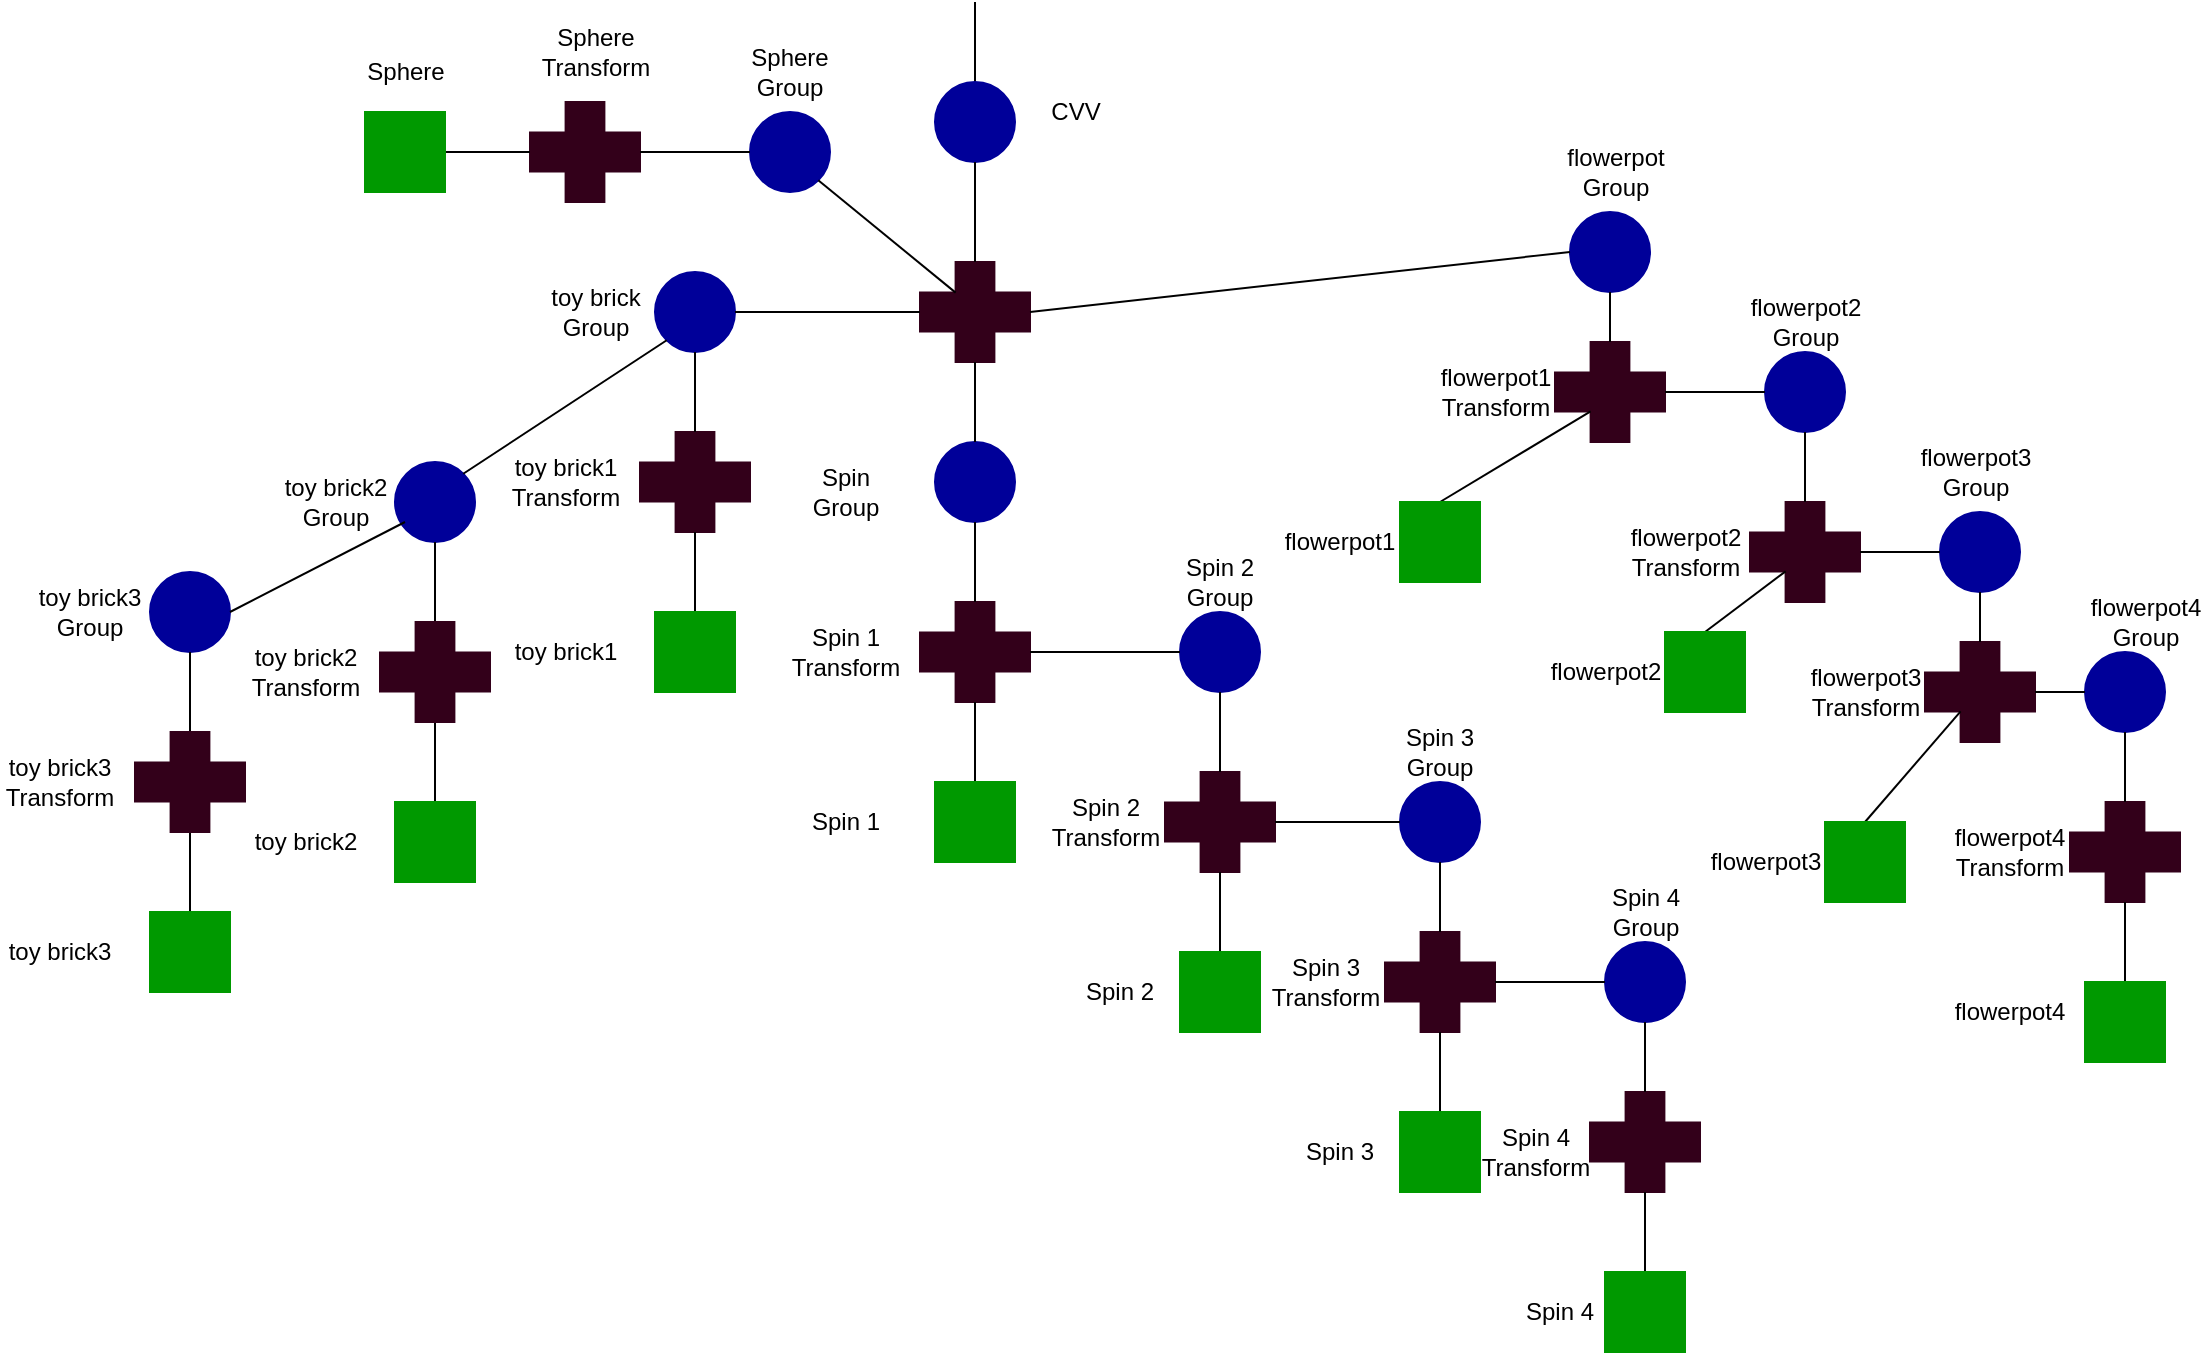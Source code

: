 <mxfile version="15.9.4" type="device"><diagram id="NIIcz9AvS7Ex9qdGh0V2" name="Page-1"><mxGraphModel dx="2272" dy="762" grid="1" gridSize="10" guides="1" tooltips="1" connect="1" arrows="1" fold="1" page="1" pageScale="1" pageWidth="850" pageHeight="1100" math="0" shadow="0"><root><mxCell id="0"/><mxCell id="1" parent="0"/><mxCell id="m5wutbwLnv2zP_ZDsIIH-2" value="" style="endArrow=none;html=1;rounded=0;exitX=0.5;exitY=0;exitDx=0;exitDy=0;" edge="1" parent="1" source="m5wutbwLnv2zP_ZDsIIH-3"><mxGeometry width="50" height="50" relative="1" as="geometry"><mxPoint x="225.5" y="110" as="sourcePoint"/><mxPoint x="227.5" y="70" as="targetPoint"/></mxGeometry></mxCell><mxCell id="m5wutbwLnv2zP_ZDsIIH-3" value="" style="ellipse;whiteSpace=wrap;html=1;aspect=fixed;fillColor=#000099;strokeColor=#000099;" vertex="1" parent="1"><mxGeometry x="207.5" y="110" width="40" height="40" as="geometry"/></mxCell><mxCell id="m5wutbwLnv2zP_ZDsIIH-5" value="CVV" style="text;html=1;strokeColor=none;fillColor=none;align=center;verticalAlign=middle;whiteSpace=wrap;rounded=0;" vertex="1" parent="1"><mxGeometry x="247.5" y="110" width="60" height="30" as="geometry"/></mxCell><mxCell id="m5wutbwLnv2zP_ZDsIIH-6" value="" style="shape=cross;whiteSpace=wrap;html=1;strokeColor=#33001A;fillColor=#33001A;size=0.388;" vertex="1" parent="1"><mxGeometry x="200" y="200" width="55" height="50" as="geometry"/></mxCell><mxCell id="m5wutbwLnv2zP_ZDsIIH-7" value="" style="endArrow=none;html=1;rounded=0;entryX=0.5;entryY=1;entryDx=0;entryDy=0;exitX=0.5;exitY=0;exitDx=0;exitDy=0;exitPerimeter=0;" edge="1" parent="1" source="m5wutbwLnv2zP_ZDsIIH-6" target="m5wutbwLnv2zP_ZDsIIH-3"><mxGeometry width="50" height="50" relative="1" as="geometry"><mxPoint x="202.5" y="200" as="sourcePoint"/><mxPoint x="252.5" y="150" as="targetPoint"/></mxGeometry></mxCell><mxCell id="m5wutbwLnv2zP_ZDsIIH-9" value="" style="ellipse;whiteSpace=wrap;html=1;aspect=fixed;fillColor=#000099;strokeColor=#000099;" vertex="1" parent="1"><mxGeometry x="207.5" y="290" width="40" height="40" as="geometry"/></mxCell><mxCell id="m5wutbwLnv2zP_ZDsIIH-10" value="" style="endArrow=none;html=1;rounded=0;entryX=0.5;entryY=1;entryDx=0;entryDy=0;entryPerimeter=0;exitX=0.5;exitY=0;exitDx=0;exitDy=0;" edge="1" parent="1" source="m5wutbwLnv2zP_ZDsIIH-9" target="m5wutbwLnv2zP_ZDsIIH-6"><mxGeometry width="50" height="50" relative="1" as="geometry"><mxPoint x="302.5" y="350" as="sourcePoint"/><mxPoint x="352.5" y="300" as="targetPoint"/></mxGeometry></mxCell><mxCell id="m5wutbwLnv2zP_ZDsIIH-13" value="" style="shape=cross;whiteSpace=wrap;html=1;strokeColor=#33001A;fillColor=#33001A;size=0.388;" vertex="1" parent="1"><mxGeometry x="200" y="370" width="55" height="50" as="geometry"/></mxCell><mxCell id="m5wutbwLnv2zP_ZDsIIH-15" value="" style="endArrow=none;html=1;rounded=0;entryX=0.5;entryY=1;entryDx=0;entryDy=0;entryPerimeter=0;exitX=0.5;exitY=0;exitDx=0;exitDy=0;" edge="1" parent="1" source="m5wutbwLnv2zP_ZDsIIH-17" target="m5wutbwLnv2zP_ZDsIIH-13"><mxGeometry width="50" height="50" relative="1" as="geometry"><mxPoint x="227.5" y="460" as="sourcePoint"/><mxPoint x="355" y="470" as="targetPoint"/></mxGeometry></mxCell><mxCell id="m5wutbwLnv2zP_ZDsIIH-16" value="" style="endArrow=none;html=1;rounded=0;entryX=0.5;entryY=1;entryDx=0;entryDy=0;exitX=0.5;exitY=0;exitDx=0;exitDy=0;exitPerimeter=0;" edge="1" parent="1" source="m5wutbwLnv2zP_ZDsIIH-13" target="m5wutbwLnv2zP_ZDsIIH-9"><mxGeometry width="50" height="50" relative="1" as="geometry"><mxPoint x="237.5" y="300" as="sourcePoint"/><mxPoint x="237.5" y="260" as="targetPoint"/></mxGeometry></mxCell><mxCell id="m5wutbwLnv2zP_ZDsIIH-17" value="" style="whiteSpace=wrap;html=1;aspect=fixed;strokeColor=#009900;fillColor=#009900;" vertex="1" parent="1"><mxGeometry x="207.5" y="460" width="40" height="40" as="geometry"/></mxCell><mxCell id="m5wutbwLnv2zP_ZDsIIH-18" value="Spin 1" style="text;html=1;strokeColor=none;fillColor=none;align=center;verticalAlign=middle;whiteSpace=wrap;rounded=0;" vertex="1" parent="1"><mxGeometry x="132.5" y="465" width="60" height="30" as="geometry"/></mxCell><mxCell id="m5wutbwLnv2zP_ZDsIIH-19" value="Spin 1 Transform" style="text;html=1;strokeColor=none;fillColor=none;align=center;verticalAlign=middle;whiteSpace=wrap;rounded=0;" vertex="1" parent="1"><mxGeometry x="132.5" y="380" width="60" height="30" as="geometry"/></mxCell><mxCell id="m5wutbwLnv2zP_ZDsIIH-20" value="Spin Group" style="text;html=1;strokeColor=none;fillColor=none;align=center;verticalAlign=middle;whiteSpace=wrap;rounded=0;" vertex="1" parent="1"><mxGeometry x="132.5" y="300" width="60" height="30" as="geometry"/></mxCell><mxCell id="m5wutbwLnv2zP_ZDsIIH-28" value="" style="ellipse;whiteSpace=wrap;html=1;aspect=fixed;fillColor=#000099;strokeColor=#000099;" vertex="1" parent="1"><mxGeometry x="330" y="375" width="40" height="40" as="geometry"/></mxCell><mxCell id="m5wutbwLnv2zP_ZDsIIH-29" value="" style="shape=cross;whiteSpace=wrap;html=1;strokeColor=#33001A;fillColor=#33001A;size=0.388;" vertex="1" parent="1"><mxGeometry x="322.5" y="455" width="55" height="50" as="geometry"/></mxCell><mxCell id="m5wutbwLnv2zP_ZDsIIH-30" value="" style="endArrow=none;html=1;rounded=0;entryX=0.5;entryY=1;entryDx=0;entryDy=0;entryPerimeter=0;exitX=0.5;exitY=0;exitDx=0;exitDy=0;" edge="1" parent="1" source="m5wutbwLnv2zP_ZDsIIH-32" target="m5wutbwLnv2zP_ZDsIIH-29"><mxGeometry width="50" height="50" relative="1" as="geometry"><mxPoint x="350" y="545" as="sourcePoint"/><mxPoint x="477.5" y="555" as="targetPoint"/></mxGeometry></mxCell><mxCell id="m5wutbwLnv2zP_ZDsIIH-31" value="" style="endArrow=none;html=1;rounded=0;entryX=0.5;entryY=1;entryDx=0;entryDy=0;exitX=0.5;exitY=0;exitDx=0;exitDy=0;exitPerimeter=0;" edge="1" parent="1" source="m5wutbwLnv2zP_ZDsIIH-29" target="m5wutbwLnv2zP_ZDsIIH-28"><mxGeometry width="50" height="50" relative="1" as="geometry"><mxPoint x="360" y="385" as="sourcePoint"/><mxPoint x="360" y="345" as="targetPoint"/></mxGeometry></mxCell><mxCell id="m5wutbwLnv2zP_ZDsIIH-32" value="" style="whiteSpace=wrap;html=1;aspect=fixed;strokeColor=#009900;fillColor=#009900;" vertex="1" parent="1"><mxGeometry x="330" y="545" width="40" height="40" as="geometry"/></mxCell><mxCell id="m5wutbwLnv2zP_ZDsIIH-33" value="Spin 2" style="text;html=1;strokeColor=none;fillColor=none;align=center;verticalAlign=middle;whiteSpace=wrap;rounded=0;" vertex="1" parent="1"><mxGeometry x="270" y="550" width="60" height="30" as="geometry"/></mxCell><mxCell id="m5wutbwLnv2zP_ZDsIIH-34" value="Spin 2 Transform" style="text;html=1;strokeColor=none;fillColor=none;align=center;verticalAlign=middle;whiteSpace=wrap;rounded=0;" vertex="1" parent="1"><mxGeometry x="262.5" y="465" width="60" height="30" as="geometry"/></mxCell><mxCell id="m5wutbwLnv2zP_ZDsIIH-35" value="Spin 2 Group" style="text;html=1;strokeColor=none;fillColor=none;align=center;verticalAlign=middle;whiteSpace=wrap;rounded=0;" vertex="1" parent="1"><mxGeometry x="320" y="345" width="60" height="30" as="geometry"/></mxCell><mxCell id="m5wutbwLnv2zP_ZDsIIH-37" value="" style="endArrow=none;html=1;rounded=0;exitX=1;exitY=0.5;exitDx=0;exitDy=0;exitPerimeter=0;entryX=0;entryY=0.5;entryDx=0;entryDy=0;" edge="1" parent="1" source="m5wutbwLnv2zP_ZDsIIH-13" target="m5wutbwLnv2zP_ZDsIIH-28"><mxGeometry width="50" height="50" relative="1" as="geometry"><mxPoint x="282.5" y="400" as="sourcePoint"/><mxPoint x="332.5" y="350" as="targetPoint"/></mxGeometry></mxCell><mxCell id="m5wutbwLnv2zP_ZDsIIH-38" value="" style="ellipse;whiteSpace=wrap;html=1;aspect=fixed;fillColor=#000099;strokeColor=#000099;" vertex="1" parent="1"><mxGeometry x="440" y="460" width="40" height="40" as="geometry"/></mxCell><mxCell id="m5wutbwLnv2zP_ZDsIIH-39" value="" style="shape=cross;whiteSpace=wrap;html=1;strokeColor=#33001A;fillColor=#33001A;size=0.388;" vertex="1" parent="1"><mxGeometry x="432.5" y="535" width="55" height="50" as="geometry"/></mxCell><mxCell id="m5wutbwLnv2zP_ZDsIIH-40" value="" style="endArrow=none;html=1;rounded=0;entryX=0.5;entryY=1;entryDx=0;entryDy=0;entryPerimeter=0;exitX=0.5;exitY=0;exitDx=0;exitDy=0;" edge="1" parent="1" source="m5wutbwLnv2zP_ZDsIIH-42" target="m5wutbwLnv2zP_ZDsIIH-39"><mxGeometry width="50" height="50" relative="1" as="geometry"><mxPoint x="460" y="625" as="sourcePoint"/><mxPoint x="587.5" y="635" as="targetPoint"/></mxGeometry></mxCell><mxCell id="m5wutbwLnv2zP_ZDsIIH-41" value="" style="endArrow=none;html=1;rounded=0;entryX=0.5;entryY=1;entryDx=0;entryDy=0;exitX=0.5;exitY=0;exitDx=0;exitDy=0;exitPerimeter=0;" edge="1" parent="1" source="m5wutbwLnv2zP_ZDsIIH-39" target="m5wutbwLnv2zP_ZDsIIH-38"><mxGeometry width="50" height="50" relative="1" as="geometry"><mxPoint x="470" y="465" as="sourcePoint"/><mxPoint x="470" y="425" as="targetPoint"/></mxGeometry></mxCell><mxCell id="m5wutbwLnv2zP_ZDsIIH-42" value="" style="whiteSpace=wrap;html=1;aspect=fixed;strokeColor=#009900;fillColor=#009900;" vertex="1" parent="1"><mxGeometry x="440" y="625" width="40" height="40" as="geometry"/></mxCell><mxCell id="m5wutbwLnv2zP_ZDsIIH-43" value="Spin 3" style="text;html=1;strokeColor=none;fillColor=none;align=center;verticalAlign=middle;whiteSpace=wrap;rounded=0;" vertex="1" parent="1"><mxGeometry x="380" y="630" width="60" height="30" as="geometry"/></mxCell><mxCell id="m5wutbwLnv2zP_ZDsIIH-44" value="Spin 3 Transform" style="text;html=1;strokeColor=none;fillColor=none;align=center;verticalAlign=middle;whiteSpace=wrap;rounded=0;" vertex="1" parent="1"><mxGeometry x="372.5" y="545" width="60" height="30" as="geometry"/></mxCell><mxCell id="m5wutbwLnv2zP_ZDsIIH-45" value="Spin 3 Group" style="text;html=1;strokeColor=none;fillColor=none;align=center;verticalAlign=middle;whiteSpace=wrap;rounded=0;" vertex="1" parent="1"><mxGeometry x="430" y="430" width="60" height="30" as="geometry"/></mxCell><mxCell id="m5wutbwLnv2zP_ZDsIIH-46" value="" style="endArrow=none;html=1;rounded=0;exitX=1;exitY=0.5;exitDx=0;exitDy=0;exitPerimeter=0;entryX=0;entryY=0.5;entryDx=0;entryDy=0;" edge="1" parent="1" source="m5wutbwLnv2zP_ZDsIIH-29" target="m5wutbwLnv2zP_ZDsIIH-38"><mxGeometry width="50" height="50" relative="1" as="geometry"><mxPoint x="377.5" y="475" as="sourcePoint"/><mxPoint x="432.5" y="495" as="targetPoint"/></mxGeometry></mxCell><mxCell id="m5wutbwLnv2zP_ZDsIIH-47" value="" style="ellipse;whiteSpace=wrap;html=1;aspect=fixed;fillColor=#000099;strokeColor=#000099;" vertex="1" parent="1"><mxGeometry x="542.5" y="540" width="40" height="40" as="geometry"/></mxCell><mxCell id="m5wutbwLnv2zP_ZDsIIH-48" value="" style="shape=cross;whiteSpace=wrap;html=1;strokeColor=#33001A;fillColor=#33001A;size=0.388;" vertex="1" parent="1"><mxGeometry x="535" y="615" width="55" height="50" as="geometry"/></mxCell><mxCell id="m5wutbwLnv2zP_ZDsIIH-49" value="" style="endArrow=none;html=1;rounded=0;entryX=0.5;entryY=1;entryDx=0;entryDy=0;entryPerimeter=0;exitX=0.5;exitY=0;exitDx=0;exitDy=0;" edge="1" parent="1" source="m5wutbwLnv2zP_ZDsIIH-51" target="m5wutbwLnv2zP_ZDsIIH-48"><mxGeometry width="50" height="50" relative="1" as="geometry"><mxPoint x="562.5" y="705" as="sourcePoint"/><mxPoint x="690" y="715" as="targetPoint"/></mxGeometry></mxCell><mxCell id="m5wutbwLnv2zP_ZDsIIH-50" value="" style="endArrow=none;html=1;rounded=0;entryX=0.5;entryY=1;entryDx=0;entryDy=0;exitX=0.5;exitY=0;exitDx=0;exitDy=0;exitPerimeter=0;" edge="1" parent="1" source="m5wutbwLnv2zP_ZDsIIH-48" target="m5wutbwLnv2zP_ZDsIIH-47"><mxGeometry width="50" height="50" relative="1" as="geometry"><mxPoint x="572.5" y="545" as="sourcePoint"/><mxPoint x="572.5" y="505" as="targetPoint"/></mxGeometry></mxCell><mxCell id="m5wutbwLnv2zP_ZDsIIH-51" value="" style="whiteSpace=wrap;html=1;aspect=fixed;strokeColor=#009900;fillColor=#009900;" vertex="1" parent="1"><mxGeometry x="542.5" y="705" width="40" height="40" as="geometry"/></mxCell><mxCell id="m5wutbwLnv2zP_ZDsIIH-52" value="Spin 4 Group" style="text;html=1;strokeColor=none;fillColor=none;align=center;verticalAlign=middle;whiteSpace=wrap;rounded=0;" vertex="1" parent="1"><mxGeometry x="532.5" y="510" width="60" height="30" as="geometry"/></mxCell><mxCell id="m5wutbwLnv2zP_ZDsIIH-53" value="" style="endArrow=none;html=1;rounded=0;exitX=1;exitY=0.5;exitDx=0;exitDy=0;exitPerimeter=0;entryX=0;entryY=0.5;entryDx=0;entryDy=0;" edge="1" parent="1" source="m5wutbwLnv2zP_ZDsIIH-39" target="m5wutbwLnv2zP_ZDsIIH-47"><mxGeometry width="50" height="50" relative="1" as="geometry"><mxPoint x="572.5" y="470" as="sourcePoint"/><mxPoint x="622.5" y="420" as="targetPoint"/></mxGeometry></mxCell><mxCell id="m5wutbwLnv2zP_ZDsIIH-54" value="Spin 4 Transform" style="text;html=1;strokeColor=none;fillColor=none;align=center;verticalAlign=middle;whiteSpace=wrap;rounded=0;" vertex="1" parent="1"><mxGeometry x="477.5" y="630" width="60" height="30" as="geometry"/></mxCell><mxCell id="m5wutbwLnv2zP_ZDsIIH-55" value="Spin 4" style="text;html=1;strokeColor=none;fillColor=none;align=center;verticalAlign=middle;whiteSpace=wrap;rounded=0;" vertex="1" parent="1"><mxGeometry x="490" y="710" width="60" height="30" as="geometry"/></mxCell><mxCell id="m5wutbwLnv2zP_ZDsIIH-62" value="" style="ellipse;whiteSpace=wrap;html=1;aspect=fixed;fillColor=#000099;strokeColor=#000099;" vertex="1" parent="1"><mxGeometry x="525" y="175" width="40" height="40" as="geometry"/></mxCell><mxCell id="m5wutbwLnv2zP_ZDsIIH-63" value="" style="endArrow=none;html=1;rounded=0;entryX=1;entryY=0.5;entryDx=0;entryDy=0;entryPerimeter=0;exitX=0;exitY=0.5;exitDx=0;exitDy=0;" edge="1" parent="1" source="m5wutbwLnv2zP_ZDsIIH-62" target="m5wutbwLnv2zP_ZDsIIH-6"><mxGeometry width="50" height="50" relative="1" as="geometry"><mxPoint x="755" y="360" as="sourcePoint"/><mxPoint x="707.5" y="235" as="targetPoint"/></mxGeometry></mxCell><mxCell id="m5wutbwLnv2zP_ZDsIIH-64" value="" style="shape=cross;whiteSpace=wrap;html=1;strokeColor=#33001A;fillColor=#33001A;size=0.388;" vertex="1" parent="1"><mxGeometry x="517.5" y="240" width="55" height="50" as="geometry"/></mxCell><mxCell id="m5wutbwLnv2zP_ZDsIIH-65" value="" style="endArrow=none;html=1;rounded=0;entryX=0;entryY=0;entryDx=17.812;entryDy=34.688;entryPerimeter=0;exitX=0.5;exitY=0;exitDx=0;exitDy=0;" edge="1" parent="1" source="m5wutbwLnv2zP_ZDsIIH-67" target="m5wutbwLnv2zP_ZDsIIH-64"><mxGeometry width="50" height="50" relative="1" as="geometry"><mxPoint x="437.5" y="430" as="sourcePoint"/><mxPoint x="565" y="440" as="targetPoint"/></mxGeometry></mxCell><mxCell id="m5wutbwLnv2zP_ZDsIIH-66" value="" style="endArrow=none;html=1;rounded=0;entryX=0.5;entryY=1;entryDx=0;entryDy=0;exitX=0.5;exitY=0;exitDx=0;exitDy=0;exitPerimeter=0;" edge="1" parent="1" source="m5wutbwLnv2zP_ZDsIIH-64" target="m5wutbwLnv2zP_ZDsIIH-62"><mxGeometry width="50" height="50" relative="1" as="geometry"><mxPoint x="447.5" y="270" as="sourcePoint"/><mxPoint x="447.5" y="230" as="targetPoint"/></mxGeometry></mxCell><mxCell id="m5wutbwLnv2zP_ZDsIIH-67" value="" style="whiteSpace=wrap;html=1;aspect=fixed;strokeColor=#009900;fillColor=#009900;" vertex="1" parent="1"><mxGeometry x="440" y="320" width="40" height="40" as="geometry"/></mxCell><mxCell id="m5wutbwLnv2zP_ZDsIIH-68" value="flowerpot1" style="text;html=1;strokeColor=none;fillColor=none;align=center;verticalAlign=middle;whiteSpace=wrap;rounded=0;" vertex="1" parent="1"><mxGeometry x="380" y="325" width="60" height="30" as="geometry"/></mxCell><mxCell id="m5wutbwLnv2zP_ZDsIIH-69" value="flowerpot1 Transform" style="text;html=1;strokeColor=none;fillColor=none;align=center;verticalAlign=middle;whiteSpace=wrap;rounded=0;" vertex="1" parent="1"><mxGeometry x="457.5" y="250" width="60" height="30" as="geometry"/></mxCell><mxCell id="m5wutbwLnv2zP_ZDsIIH-70" value="flowerpot&lt;br&gt;Group" style="text;html=1;strokeColor=none;fillColor=none;align=center;verticalAlign=middle;whiteSpace=wrap;rounded=0;" vertex="1" parent="1"><mxGeometry x="517.5" y="140" width="60" height="30" as="geometry"/></mxCell><mxCell id="m5wutbwLnv2zP_ZDsIIH-71" value="" style="ellipse;whiteSpace=wrap;html=1;aspect=fixed;fillColor=#000099;strokeColor=#000099;" vertex="1" parent="1"><mxGeometry x="622.5" y="245" width="40" height="40" as="geometry"/></mxCell><mxCell id="m5wutbwLnv2zP_ZDsIIH-72" value="" style="shape=cross;whiteSpace=wrap;html=1;strokeColor=#33001A;fillColor=#33001A;size=0.388;" vertex="1" parent="1"><mxGeometry x="615" y="320" width="55" height="50" as="geometry"/></mxCell><mxCell id="m5wutbwLnv2zP_ZDsIIH-73" value="" style="endArrow=none;html=1;rounded=0;entryX=0;entryY=0;entryDx=17.812;entryDy=34.688;entryPerimeter=0;exitX=0.5;exitY=0;exitDx=0;exitDy=0;" edge="1" parent="1" source="m5wutbwLnv2zP_ZDsIIH-75" target="m5wutbwLnv2zP_ZDsIIH-72"><mxGeometry width="50" height="50" relative="1" as="geometry"><mxPoint x="560" y="515" as="sourcePoint"/><mxPoint x="687.5" y="525" as="targetPoint"/></mxGeometry></mxCell><mxCell id="m5wutbwLnv2zP_ZDsIIH-74" value="" style="endArrow=none;html=1;rounded=0;entryX=0.5;entryY=1;entryDx=0;entryDy=0;exitX=0.5;exitY=0;exitDx=0;exitDy=0;exitPerimeter=0;" edge="1" parent="1" source="m5wutbwLnv2zP_ZDsIIH-72" target="m5wutbwLnv2zP_ZDsIIH-71"><mxGeometry width="50" height="50" relative="1" as="geometry"><mxPoint x="570" y="355" as="sourcePoint"/><mxPoint x="570" y="315" as="targetPoint"/></mxGeometry></mxCell><mxCell id="m5wutbwLnv2zP_ZDsIIH-75" value="" style="whiteSpace=wrap;html=1;aspect=fixed;strokeColor=#009900;fillColor=#009900;" vertex="1" parent="1"><mxGeometry x="572.5" y="385" width="40" height="40" as="geometry"/></mxCell><mxCell id="m5wutbwLnv2zP_ZDsIIH-76" value="flowerpot2" style="text;html=1;strokeColor=none;fillColor=none;align=center;verticalAlign=middle;whiteSpace=wrap;rounded=0;" vertex="1" parent="1"><mxGeometry x="512.5" y="390" width="60" height="30" as="geometry"/></mxCell><mxCell id="m5wutbwLnv2zP_ZDsIIH-77" value="flowerpot2 Transform" style="text;html=1;strokeColor=none;fillColor=none;align=center;verticalAlign=middle;whiteSpace=wrap;rounded=0;" vertex="1" parent="1"><mxGeometry x="552.5" y="330" width="60" height="30" as="geometry"/></mxCell><mxCell id="m5wutbwLnv2zP_ZDsIIH-78" value="flowerpot2 Group" style="text;html=1;strokeColor=none;fillColor=none;align=center;verticalAlign=middle;whiteSpace=wrap;rounded=0;" vertex="1" parent="1"><mxGeometry x="612.5" y="215" width="60" height="30" as="geometry"/></mxCell><mxCell id="m5wutbwLnv2zP_ZDsIIH-79" value="" style="endArrow=none;html=1;rounded=0;exitX=1;exitY=0.5;exitDx=0;exitDy=0;exitPerimeter=0;entryX=0;entryY=0.5;entryDx=0;entryDy=0;" edge="1" parent="1" source="m5wutbwLnv2zP_ZDsIIH-64" target="m5wutbwLnv2zP_ZDsIIH-71"><mxGeometry width="50" height="50" relative="1" as="geometry"><mxPoint x="492.5" y="370" as="sourcePoint"/><mxPoint x="542.5" y="320" as="targetPoint"/></mxGeometry></mxCell><mxCell id="m5wutbwLnv2zP_ZDsIIH-80" value="" style="ellipse;whiteSpace=wrap;html=1;aspect=fixed;fillColor=#000099;strokeColor=#000099;" vertex="1" parent="1"><mxGeometry x="710" y="325" width="40" height="40" as="geometry"/></mxCell><mxCell id="m5wutbwLnv2zP_ZDsIIH-81" value="" style="shape=cross;whiteSpace=wrap;html=1;strokeColor=#33001A;fillColor=#33001A;size=0.388;" vertex="1" parent="1"><mxGeometry x="702.5" y="390" width="55" height="50" as="geometry"/></mxCell><mxCell id="m5wutbwLnv2zP_ZDsIIH-82" value="" style="endArrow=none;html=1;rounded=0;entryX=0;entryY=0;entryDx=17.812;entryDy=34.688;entryPerimeter=0;exitX=0.5;exitY=0;exitDx=0;exitDy=0;" edge="1" parent="1" source="m5wutbwLnv2zP_ZDsIIH-84" target="m5wutbwLnv2zP_ZDsIIH-81"><mxGeometry width="50" height="50" relative="1" as="geometry"><mxPoint x="670" y="595" as="sourcePoint"/><mxPoint x="797.5" y="605" as="targetPoint"/></mxGeometry></mxCell><mxCell id="m5wutbwLnv2zP_ZDsIIH-83" value="" style="endArrow=none;html=1;rounded=0;entryX=0.5;entryY=1;entryDx=0;entryDy=0;exitX=0.5;exitY=0;exitDx=0;exitDy=0;exitPerimeter=0;" edge="1" parent="1" source="m5wutbwLnv2zP_ZDsIIH-81" target="m5wutbwLnv2zP_ZDsIIH-80"><mxGeometry width="50" height="50" relative="1" as="geometry"><mxPoint x="680" y="435" as="sourcePoint"/><mxPoint x="680" y="395" as="targetPoint"/></mxGeometry></mxCell><mxCell id="m5wutbwLnv2zP_ZDsIIH-84" value="" style="whiteSpace=wrap;html=1;aspect=fixed;strokeColor=#009900;fillColor=#009900;" vertex="1" parent="1"><mxGeometry x="652.5" y="480" width="40" height="40" as="geometry"/></mxCell><mxCell id="m5wutbwLnv2zP_ZDsIIH-85" value="flowerpot3" style="text;html=1;strokeColor=none;fillColor=none;align=center;verticalAlign=middle;whiteSpace=wrap;rounded=0;" vertex="1" parent="1"><mxGeometry x="592.5" y="485" width="60" height="30" as="geometry"/></mxCell><mxCell id="m5wutbwLnv2zP_ZDsIIH-86" value="flowerpot3 Transform" style="text;html=1;strokeColor=none;fillColor=none;align=center;verticalAlign=middle;whiteSpace=wrap;rounded=0;" vertex="1" parent="1"><mxGeometry x="642.5" y="400" width="60" height="30" as="geometry"/></mxCell><mxCell id="m5wutbwLnv2zP_ZDsIIH-87" value="flowerpot3 Group" style="text;html=1;strokeColor=none;fillColor=none;align=center;verticalAlign=middle;whiteSpace=wrap;rounded=0;" vertex="1" parent="1"><mxGeometry x="697.5" y="290" width="60" height="30" as="geometry"/></mxCell><mxCell id="m5wutbwLnv2zP_ZDsIIH-88" value="" style="endArrow=none;html=1;rounded=0;exitX=1;exitY=0.5;exitDx=0;exitDy=0;exitPerimeter=0;entryX=0;entryY=0.5;entryDx=0;entryDy=0;" edge="1" parent="1" source="m5wutbwLnv2zP_ZDsIIH-72" target="m5wutbwLnv2zP_ZDsIIH-80"><mxGeometry width="50" height="50" relative="1" as="geometry"><mxPoint x="587.5" y="445" as="sourcePoint"/><mxPoint x="642.5" y="465" as="targetPoint"/></mxGeometry></mxCell><mxCell id="m5wutbwLnv2zP_ZDsIIH-89" value="" style="ellipse;whiteSpace=wrap;html=1;aspect=fixed;fillColor=#000099;strokeColor=#000099;" vertex="1" parent="1"><mxGeometry x="782.5" y="395" width="40" height="40" as="geometry"/></mxCell><mxCell id="m5wutbwLnv2zP_ZDsIIH-90" value="" style="shape=cross;whiteSpace=wrap;html=1;strokeColor=#33001A;fillColor=#33001A;size=0.388;" vertex="1" parent="1"><mxGeometry x="775" y="470" width="55" height="50" as="geometry"/></mxCell><mxCell id="m5wutbwLnv2zP_ZDsIIH-91" value="" style="endArrow=none;html=1;rounded=0;entryX=0.5;entryY=1;entryDx=0;entryDy=0;entryPerimeter=0;exitX=0.5;exitY=0;exitDx=0;exitDy=0;" edge="1" parent="1" source="m5wutbwLnv2zP_ZDsIIH-93" target="m5wutbwLnv2zP_ZDsIIH-90"><mxGeometry width="50" height="50" relative="1" as="geometry"><mxPoint x="772.5" y="675" as="sourcePoint"/><mxPoint x="900" y="685" as="targetPoint"/></mxGeometry></mxCell><mxCell id="m5wutbwLnv2zP_ZDsIIH-92" value="" style="endArrow=none;html=1;rounded=0;entryX=0.5;entryY=1;entryDx=0;entryDy=0;exitX=0.5;exitY=0;exitDx=0;exitDy=0;exitPerimeter=0;" edge="1" parent="1" source="m5wutbwLnv2zP_ZDsIIH-90" target="m5wutbwLnv2zP_ZDsIIH-89"><mxGeometry width="50" height="50" relative="1" as="geometry"><mxPoint x="782.5" y="515" as="sourcePoint"/><mxPoint x="782.5" y="475" as="targetPoint"/></mxGeometry></mxCell><mxCell id="m5wutbwLnv2zP_ZDsIIH-93" value="" style="whiteSpace=wrap;html=1;aspect=fixed;strokeColor=#009900;fillColor=#009900;" vertex="1" parent="1"><mxGeometry x="782.5" y="560" width="40" height="40" as="geometry"/></mxCell><mxCell id="m5wutbwLnv2zP_ZDsIIH-94" value="flowerpot4 Group" style="text;html=1;strokeColor=none;fillColor=none;align=center;verticalAlign=middle;whiteSpace=wrap;rounded=0;" vertex="1" parent="1"><mxGeometry x="782.5" y="365" width="60" height="30" as="geometry"/></mxCell><mxCell id="m5wutbwLnv2zP_ZDsIIH-95" value="" style="endArrow=none;html=1;rounded=0;exitX=1;exitY=0.5;exitDx=0;exitDy=0;exitPerimeter=0;entryX=0;entryY=0.5;entryDx=0;entryDy=0;" edge="1" parent="1" source="m5wutbwLnv2zP_ZDsIIH-81" target="m5wutbwLnv2zP_ZDsIIH-89"><mxGeometry width="50" height="50" relative="1" as="geometry"><mxPoint x="782.5" y="440" as="sourcePoint"/><mxPoint x="832.5" y="390" as="targetPoint"/></mxGeometry></mxCell><mxCell id="m5wutbwLnv2zP_ZDsIIH-96" value="flowerpot4 Transform" style="text;html=1;strokeColor=none;fillColor=none;align=center;verticalAlign=middle;whiteSpace=wrap;rounded=0;" vertex="1" parent="1"><mxGeometry x="715" y="480" width="60" height="30" as="geometry"/></mxCell><mxCell id="m5wutbwLnv2zP_ZDsIIH-97" value="flowerpot4" style="text;html=1;strokeColor=none;fillColor=none;align=center;verticalAlign=middle;whiteSpace=wrap;rounded=0;" vertex="1" parent="1"><mxGeometry x="715" y="560" width="60" height="30" as="geometry"/></mxCell><mxCell id="m5wutbwLnv2zP_ZDsIIH-103" value="" style="ellipse;whiteSpace=wrap;html=1;aspect=fixed;fillColor=#000099;strokeColor=#000099;" vertex="1" parent="1"><mxGeometry x="67.5" y="205" width="40" height="40" as="geometry"/></mxCell><mxCell id="m5wutbwLnv2zP_ZDsIIH-104" value="" style="shape=cross;whiteSpace=wrap;html=1;strokeColor=#33001A;fillColor=#33001A;size=0.388;" vertex="1" parent="1"><mxGeometry x="60" y="285" width="55" height="50" as="geometry"/></mxCell><mxCell id="m5wutbwLnv2zP_ZDsIIH-105" value="" style="endArrow=none;html=1;rounded=0;entryX=0.5;entryY=1;entryDx=0;entryDy=0;entryPerimeter=0;exitX=0.5;exitY=0;exitDx=0;exitDy=0;" edge="1" parent="1" source="m5wutbwLnv2zP_ZDsIIH-107" target="m5wutbwLnv2zP_ZDsIIH-104"><mxGeometry width="50" height="50" relative="1" as="geometry"><mxPoint x="87.5" y="375" as="sourcePoint"/><mxPoint x="215" y="385" as="targetPoint"/></mxGeometry></mxCell><mxCell id="m5wutbwLnv2zP_ZDsIIH-106" value="" style="endArrow=none;html=1;rounded=0;entryX=0.5;entryY=1;entryDx=0;entryDy=0;exitX=0.5;exitY=0;exitDx=0;exitDy=0;exitPerimeter=0;" edge="1" parent="1" source="m5wutbwLnv2zP_ZDsIIH-104" target="m5wutbwLnv2zP_ZDsIIH-103"><mxGeometry width="50" height="50" relative="1" as="geometry"><mxPoint x="97.5" y="215" as="sourcePoint"/><mxPoint x="97.5" y="175" as="targetPoint"/></mxGeometry></mxCell><mxCell id="m5wutbwLnv2zP_ZDsIIH-107" value="" style="whiteSpace=wrap;html=1;aspect=fixed;strokeColor=#009900;fillColor=#009900;" vertex="1" parent="1"><mxGeometry x="67.5" y="375" width="40" height="40" as="geometry"/></mxCell><mxCell id="m5wutbwLnv2zP_ZDsIIH-108" value="toy brick1" style="text;html=1;strokeColor=none;fillColor=none;align=center;verticalAlign=middle;whiteSpace=wrap;rounded=0;" vertex="1" parent="1"><mxGeometry x="-7.5" y="380" width="60" height="30" as="geometry"/></mxCell><mxCell id="m5wutbwLnv2zP_ZDsIIH-109" value="toy brick1 Transform" style="text;html=1;strokeColor=none;fillColor=none;align=center;verticalAlign=middle;whiteSpace=wrap;rounded=0;" vertex="1" parent="1"><mxGeometry x="-7.5" y="295" width="60" height="30" as="geometry"/></mxCell><mxCell id="m5wutbwLnv2zP_ZDsIIH-110" value="toy brick Group" style="text;html=1;strokeColor=none;fillColor=none;align=center;verticalAlign=middle;whiteSpace=wrap;rounded=0;" vertex="1" parent="1"><mxGeometry x="7.5" y="210" width="60" height="30" as="geometry"/></mxCell><mxCell id="m5wutbwLnv2zP_ZDsIIH-111" value="" style="endArrow=none;html=1;rounded=0;entryX=0;entryY=0.5;entryDx=0;entryDy=0;entryPerimeter=0;exitX=1;exitY=0.5;exitDx=0;exitDy=0;" edge="1" parent="1" source="m5wutbwLnv2zP_ZDsIIH-103" target="m5wutbwLnv2zP_ZDsIIH-6"><mxGeometry width="50" height="50" relative="1" as="geometry"><mxPoint x="142.5" y="260" as="sourcePoint"/><mxPoint x="192.5" y="210" as="targetPoint"/></mxGeometry></mxCell><mxCell id="m5wutbwLnv2zP_ZDsIIH-112" value="" style="ellipse;whiteSpace=wrap;html=1;aspect=fixed;fillColor=#000099;strokeColor=#000099;" vertex="1" parent="1"><mxGeometry x="-62.5" y="300" width="40" height="40" as="geometry"/></mxCell><mxCell id="m5wutbwLnv2zP_ZDsIIH-113" value="" style="endArrow=none;html=1;rounded=0;entryX=0.5;entryY=1;entryDx=0;entryDy=0;entryPerimeter=0;exitX=0.5;exitY=0;exitDx=0;exitDy=0;" edge="1" parent="1" source="m5wutbwLnv2zP_ZDsIIH-115"><mxGeometry width="50" height="50" relative="1" as="geometry"><mxPoint x="-42.5" y="470" as="sourcePoint"/><mxPoint x="-42.5" y="430" as="targetPoint"/></mxGeometry></mxCell><mxCell id="m5wutbwLnv2zP_ZDsIIH-114" value="" style="endArrow=none;html=1;rounded=0;entryX=0.5;entryY=1;entryDx=0;entryDy=0;exitX=0.5;exitY=0;exitDx=0;exitDy=0;exitPerimeter=0;" edge="1" parent="1" target="m5wutbwLnv2zP_ZDsIIH-112"><mxGeometry width="50" height="50" relative="1" as="geometry"><mxPoint x="-42.5" y="380" as="sourcePoint"/><mxPoint x="-32.5" y="270" as="targetPoint"/></mxGeometry></mxCell><mxCell id="m5wutbwLnv2zP_ZDsIIH-115" value="" style="whiteSpace=wrap;html=1;aspect=fixed;strokeColor=#009900;fillColor=#009900;" vertex="1" parent="1"><mxGeometry x="-62.5" y="470" width="40" height="40" as="geometry"/></mxCell><mxCell id="m5wutbwLnv2zP_ZDsIIH-116" value="toy brick2" style="text;html=1;strokeColor=none;fillColor=none;align=center;verticalAlign=middle;whiteSpace=wrap;rounded=0;" vertex="1" parent="1"><mxGeometry x="-137.5" y="475" width="60" height="30" as="geometry"/></mxCell><mxCell id="m5wutbwLnv2zP_ZDsIIH-117" value="toy brick2 Transform" style="text;html=1;strokeColor=none;fillColor=none;align=center;verticalAlign=middle;whiteSpace=wrap;rounded=0;" vertex="1" parent="1"><mxGeometry x="-137.5" y="390" width="60" height="30" as="geometry"/></mxCell><mxCell id="m5wutbwLnv2zP_ZDsIIH-118" value="toy brick2 Group" style="text;html=1;strokeColor=none;fillColor=none;align=center;verticalAlign=middle;whiteSpace=wrap;rounded=0;" vertex="1" parent="1"><mxGeometry x="-122.5" y="305" width="60" height="30" as="geometry"/></mxCell><mxCell id="m5wutbwLnv2zP_ZDsIIH-119" value="" style="endArrow=none;html=1;rounded=0;entryX=0;entryY=1;entryDx=0;entryDy=0;exitX=1;exitY=0;exitDx=0;exitDy=0;" edge="1" parent="1" source="m5wutbwLnv2zP_ZDsIIH-112" target="m5wutbwLnv2zP_ZDsIIH-103"><mxGeometry width="50" height="50" relative="1" as="geometry"><mxPoint x="-7.5" y="300" as="sourcePoint"/><mxPoint x="42.5" y="250" as="targetPoint"/></mxGeometry></mxCell><mxCell id="m5wutbwLnv2zP_ZDsIIH-120" value="" style="shape=cross;whiteSpace=wrap;html=1;strokeColor=#33001A;fillColor=#33001A;size=0.388;" vertex="1" parent="1"><mxGeometry x="-70" y="380" width="55" height="50" as="geometry"/></mxCell><mxCell id="m5wutbwLnv2zP_ZDsIIH-121" value="" style="ellipse;whiteSpace=wrap;html=1;aspect=fixed;fillColor=#000099;strokeColor=#000099;" vertex="1" parent="1"><mxGeometry x="-185" y="355" width="40" height="40" as="geometry"/></mxCell><mxCell id="m5wutbwLnv2zP_ZDsIIH-122" value="" style="endArrow=none;html=1;rounded=0;entryX=0.5;entryY=1;entryDx=0;entryDy=0;entryPerimeter=0;exitX=0.5;exitY=0;exitDx=0;exitDy=0;" edge="1" parent="1" source="m5wutbwLnv2zP_ZDsIIH-124"><mxGeometry width="50" height="50" relative="1" as="geometry"><mxPoint x="-165" y="525" as="sourcePoint"/><mxPoint x="-165" y="485" as="targetPoint"/></mxGeometry></mxCell><mxCell id="m5wutbwLnv2zP_ZDsIIH-123" value="" style="endArrow=none;html=1;rounded=0;entryX=0.5;entryY=1;entryDx=0;entryDy=0;exitX=0.5;exitY=0;exitDx=0;exitDy=0;exitPerimeter=0;" edge="1" parent="1" target="m5wutbwLnv2zP_ZDsIIH-121"><mxGeometry width="50" height="50" relative="1" as="geometry"><mxPoint x="-165" y="435" as="sourcePoint"/><mxPoint x="-155" y="325" as="targetPoint"/></mxGeometry></mxCell><mxCell id="m5wutbwLnv2zP_ZDsIIH-124" value="" style="whiteSpace=wrap;html=1;aspect=fixed;strokeColor=#009900;fillColor=#009900;" vertex="1" parent="1"><mxGeometry x="-185" y="525" width="40" height="40" as="geometry"/></mxCell><mxCell id="m5wutbwLnv2zP_ZDsIIH-125" value="toy brick3" style="text;html=1;strokeColor=none;fillColor=none;align=center;verticalAlign=middle;whiteSpace=wrap;rounded=0;" vertex="1" parent="1"><mxGeometry x="-260" y="530" width="60" height="30" as="geometry"/></mxCell><mxCell id="m5wutbwLnv2zP_ZDsIIH-126" value="toy brick3 Transform" style="text;html=1;strokeColor=none;fillColor=none;align=center;verticalAlign=middle;whiteSpace=wrap;rounded=0;" vertex="1" parent="1"><mxGeometry x="-260" y="445" width="60" height="30" as="geometry"/></mxCell><mxCell id="m5wutbwLnv2zP_ZDsIIH-127" value="toy brick3 Group" style="text;html=1;strokeColor=none;fillColor=none;align=center;verticalAlign=middle;whiteSpace=wrap;rounded=0;" vertex="1" parent="1"><mxGeometry x="-245" y="360" width="60" height="30" as="geometry"/></mxCell><mxCell id="m5wutbwLnv2zP_ZDsIIH-128" value="" style="shape=cross;whiteSpace=wrap;html=1;strokeColor=#33001A;fillColor=#33001A;size=0.388;" vertex="1" parent="1"><mxGeometry x="-192.5" y="435" width="55" height="50" as="geometry"/></mxCell><mxCell id="m5wutbwLnv2zP_ZDsIIH-129" value="" style="endArrow=none;html=1;rounded=0;exitX=1;exitY=0.5;exitDx=0;exitDy=0;" edge="1" parent="1" source="m5wutbwLnv2zP_ZDsIIH-121"><mxGeometry width="50" height="50" relative="1" as="geometry"><mxPoint x="-18.358" y="315.858" as="sourcePoint"/><mxPoint x="-57.5" y="330" as="targetPoint"/></mxGeometry></mxCell><mxCell id="m5wutbwLnv2zP_ZDsIIH-130" value="" style="ellipse;whiteSpace=wrap;html=1;aspect=fixed;fillColor=#000099;strokeColor=#000099;" vertex="1" parent="1"><mxGeometry x="115" y="125" width="40" height="40" as="geometry"/></mxCell><mxCell id="m5wutbwLnv2zP_ZDsIIH-131" value="" style="shape=cross;whiteSpace=wrap;html=1;strokeColor=#33001A;fillColor=#33001A;size=0.388;" vertex="1" parent="1"><mxGeometry x="5" y="120" width="55" height="50" as="geometry"/></mxCell><mxCell id="m5wutbwLnv2zP_ZDsIIH-132" value="" style="endArrow=none;html=1;rounded=0;entryX=0;entryY=0.5;entryDx=0;entryDy=0;entryPerimeter=0;exitX=1;exitY=0.5;exitDx=0;exitDy=0;" edge="1" parent="1" source="m5wutbwLnv2zP_ZDsIIH-134" target="m5wutbwLnv2zP_ZDsIIH-131"><mxGeometry width="50" height="50" relative="1" as="geometry"><mxPoint x="-85" y="210" as="sourcePoint"/><mxPoint x="42.5" y="220" as="targetPoint"/></mxGeometry></mxCell><mxCell id="m5wutbwLnv2zP_ZDsIIH-133" value="" style="endArrow=none;html=1;rounded=0;entryX=0;entryY=0.5;entryDx=0;entryDy=0;exitX=1;exitY=0.5;exitDx=0;exitDy=0;exitPerimeter=0;" edge="1" parent="1" source="m5wutbwLnv2zP_ZDsIIH-131" target="m5wutbwLnv2zP_ZDsIIH-130"><mxGeometry width="50" height="50" relative="1" as="geometry"><mxPoint x="-75" y="50" as="sourcePoint"/><mxPoint x="-75" y="10" as="targetPoint"/></mxGeometry></mxCell><mxCell id="m5wutbwLnv2zP_ZDsIIH-134" value="" style="whiteSpace=wrap;html=1;aspect=fixed;strokeColor=#009900;fillColor=#009900;" vertex="1" parent="1"><mxGeometry x="-77.5" y="125" width="40" height="40" as="geometry"/></mxCell><mxCell id="m5wutbwLnv2zP_ZDsIIH-135" value="Sphere" style="text;html=1;strokeColor=none;fillColor=none;align=center;verticalAlign=middle;whiteSpace=wrap;rounded=0;" vertex="1" parent="1"><mxGeometry x="-87.5" y="90" width="60" height="30" as="geometry"/></mxCell><mxCell id="m5wutbwLnv2zP_ZDsIIH-136" value="Sphere Transform" style="text;html=1;strokeColor=none;fillColor=none;align=center;verticalAlign=middle;whiteSpace=wrap;rounded=0;" vertex="1" parent="1"><mxGeometry x="7.5" y="80" width="60" height="30" as="geometry"/></mxCell><mxCell id="m5wutbwLnv2zP_ZDsIIH-137" value="Sphere Group" style="text;html=1;strokeColor=none;fillColor=none;align=center;verticalAlign=middle;whiteSpace=wrap;rounded=0;" vertex="1" parent="1"><mxGeometry x="105" y="90" width="60" height="30" as="geometry"/></mxCell><mxCell id="m5wutbwLnv2zP_ZDsIIH-140" value="" style="endArrow=none;html=1;rounded=0;entryX=1;entryY=1;entryDx=0;entryDy=0;exitX=0;exitY=0;exitDx=17.812;exitDy=15.312;exitPerimeter=0;" edge="1" parent="1" source="m5wutbwLnv2zP_ZDsIIH-6" target="m5wutbwLnv2zP_ZDsIIH-130"><mxGeometry width="50" height="50" relative="1" as="geometry"><mxPoint x="-100" y="290" as="sourcePoint"/><mxPoint x="-50" y="240" as="targetPoint"/></mxGeometry></mxCell></root></mxGraphModel></diagram></mxfile>